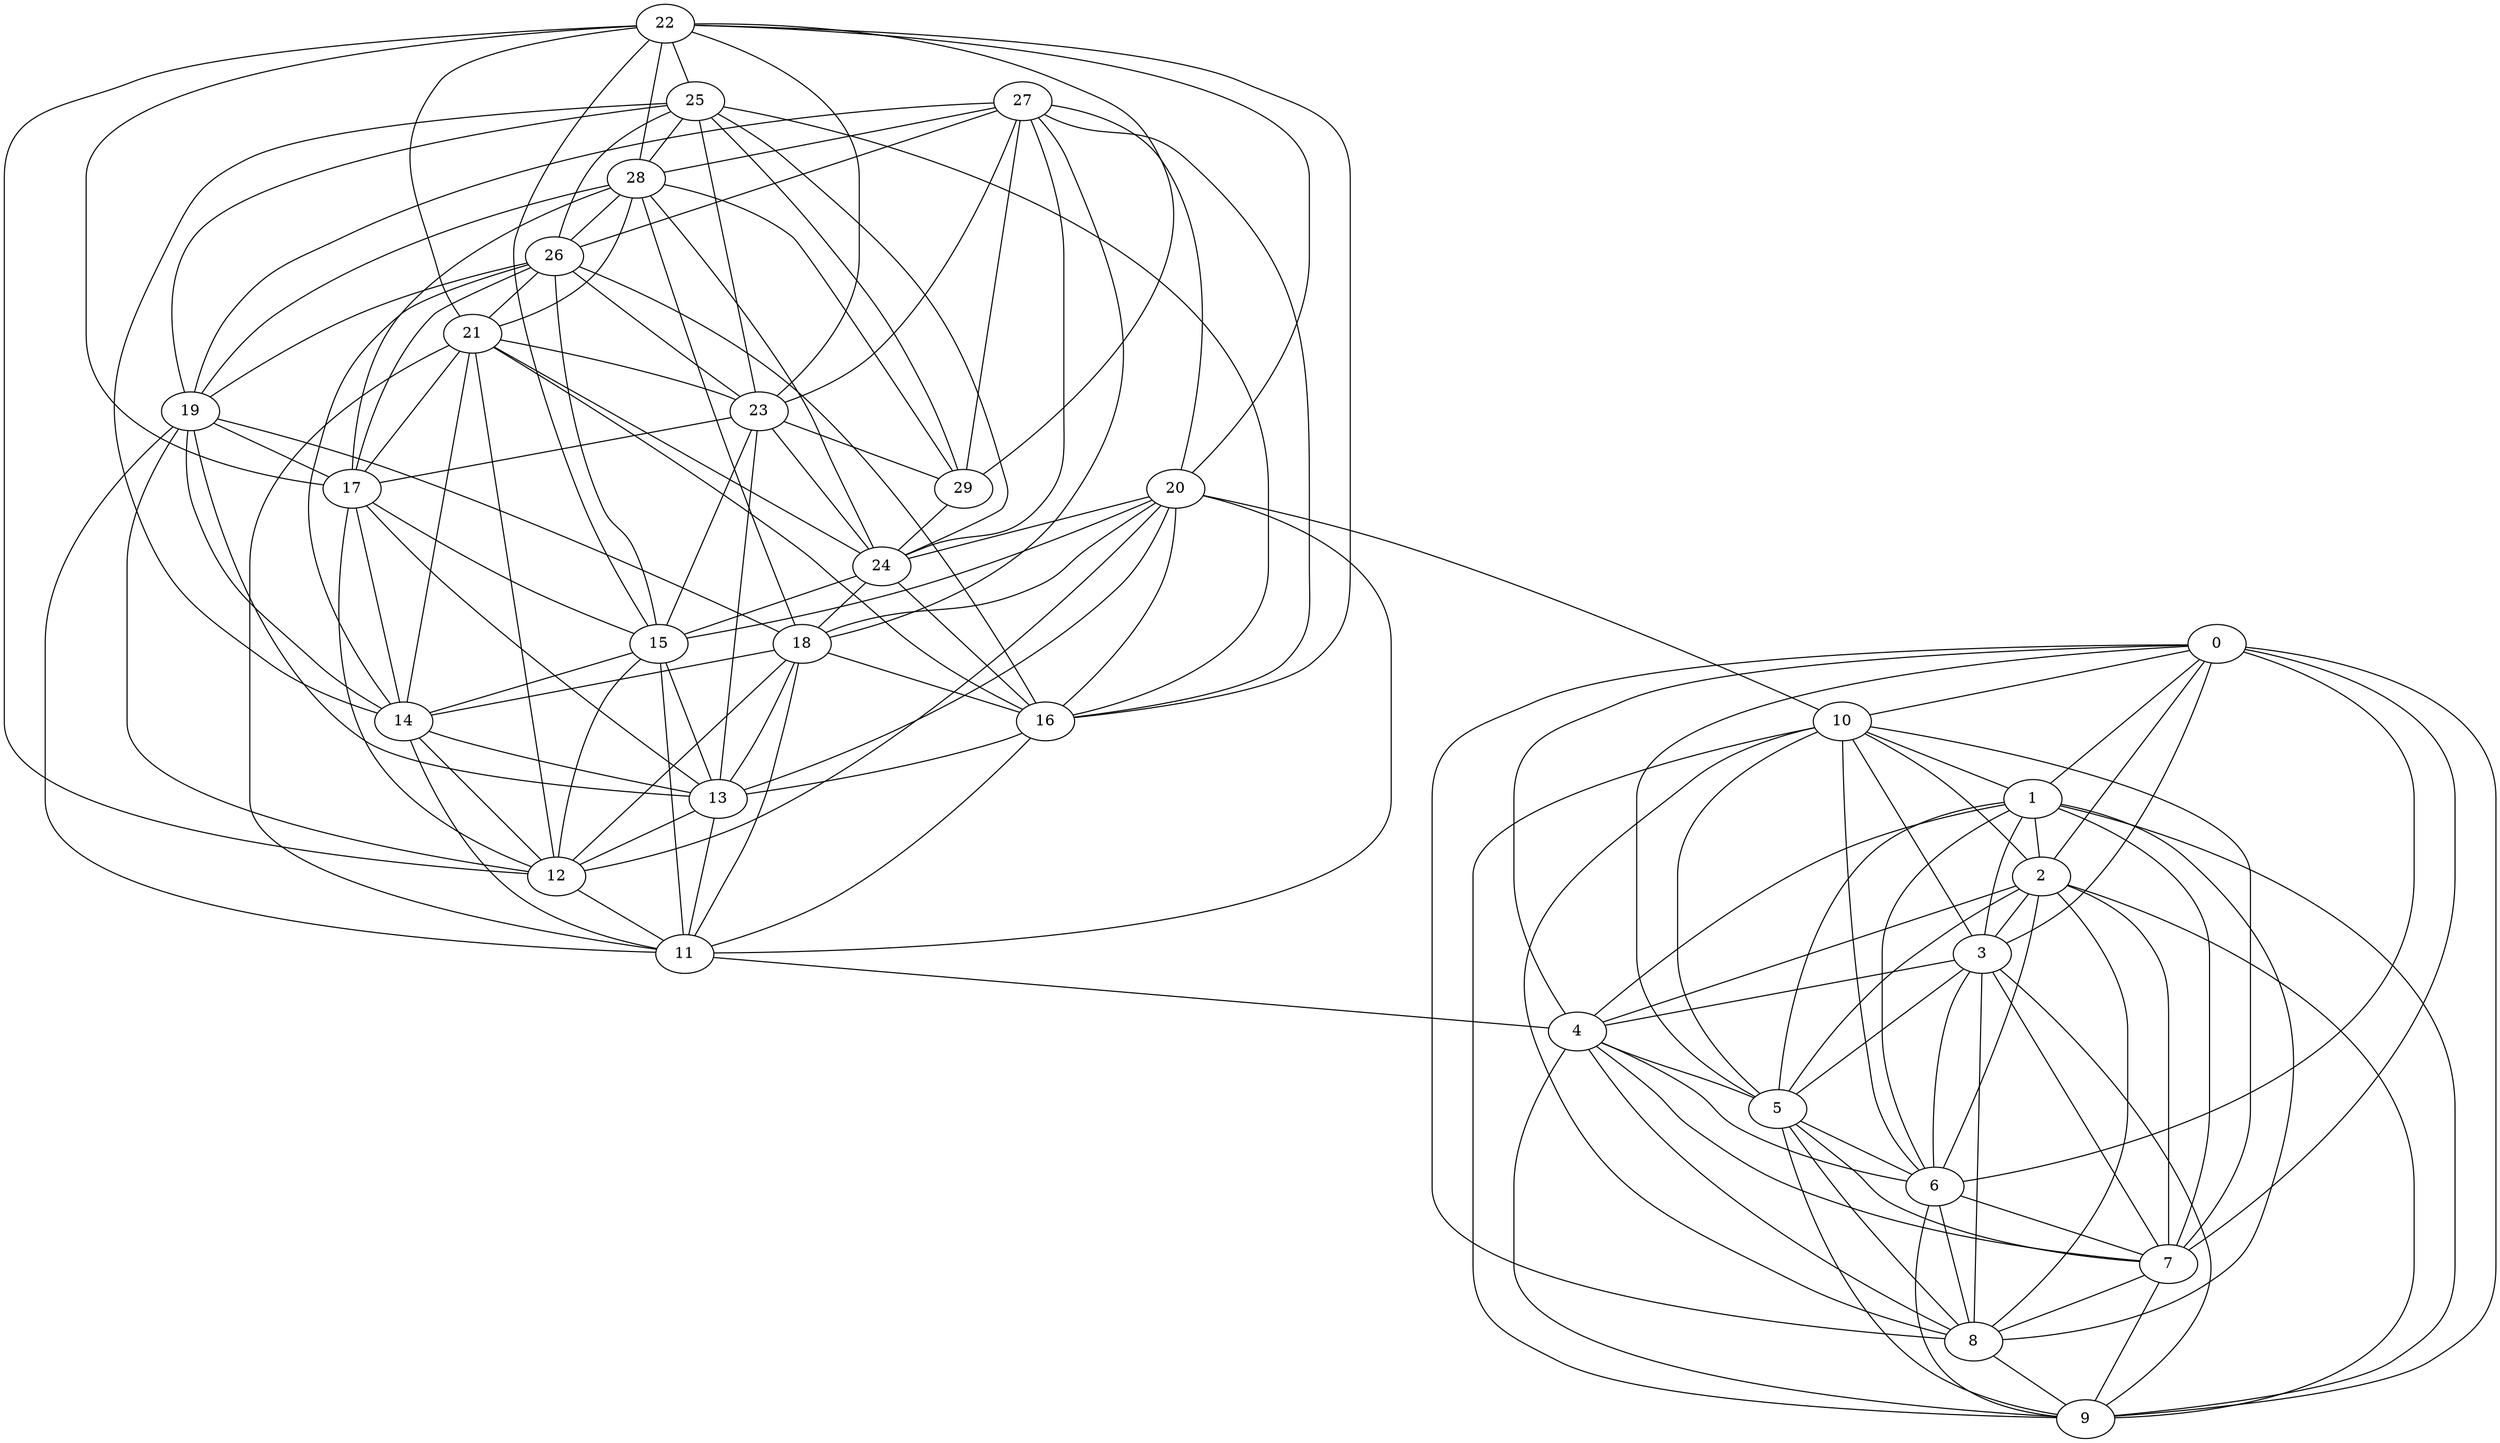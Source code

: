 graph abstract {
	22 -- {12 25 15 16 17 28 20 21 }
	23 -- {22 13 24 15 17 29 }
	24 -- {15 16 18 }
	25 -- {23 24 14 16 28 29 19 }
	26 -- {23 14 25 15 16 17 19 21 }
	27 -- {23 24 26 16 28 18 29 19 20 }
	28 -- {24 26 17 18 19 21 }
	29 -- {22 24 28 }
	10 -- {1 2 3 5 6 7 8 9 }
	11 -- {4 }
	12 -- {11 }
	13 -- {11 12 }
	14 -- {11 12 13 }
	15 -- {11 12 13 14 }
	16 -- {11 13 }
	17 -- {12 13 14 15 }
	18 -- {11 12 13 14 16 }
	19 -- {11 12 13 14 17 18 }
	0 -- {1 2 3 4 5 6 7 8 9 10 }
	1 -- {2 3 4 5 6 7 8 9 }
	2 -- {3 4 5 6 7 8 9 }
	3 -- {4 5 6 7 8 9 }
	4 -- {5 6 7 8 9 }
	5 -- {6 7 8 9 }
	6 -- {7 8 9 }
	7 -- {8 9 }
	8 -- {9 }
	9 -- {}
	20 -- {11 12 13 24 15 16 18 10 }
	21 -- {11 12 23 24 14 16 17 }
}